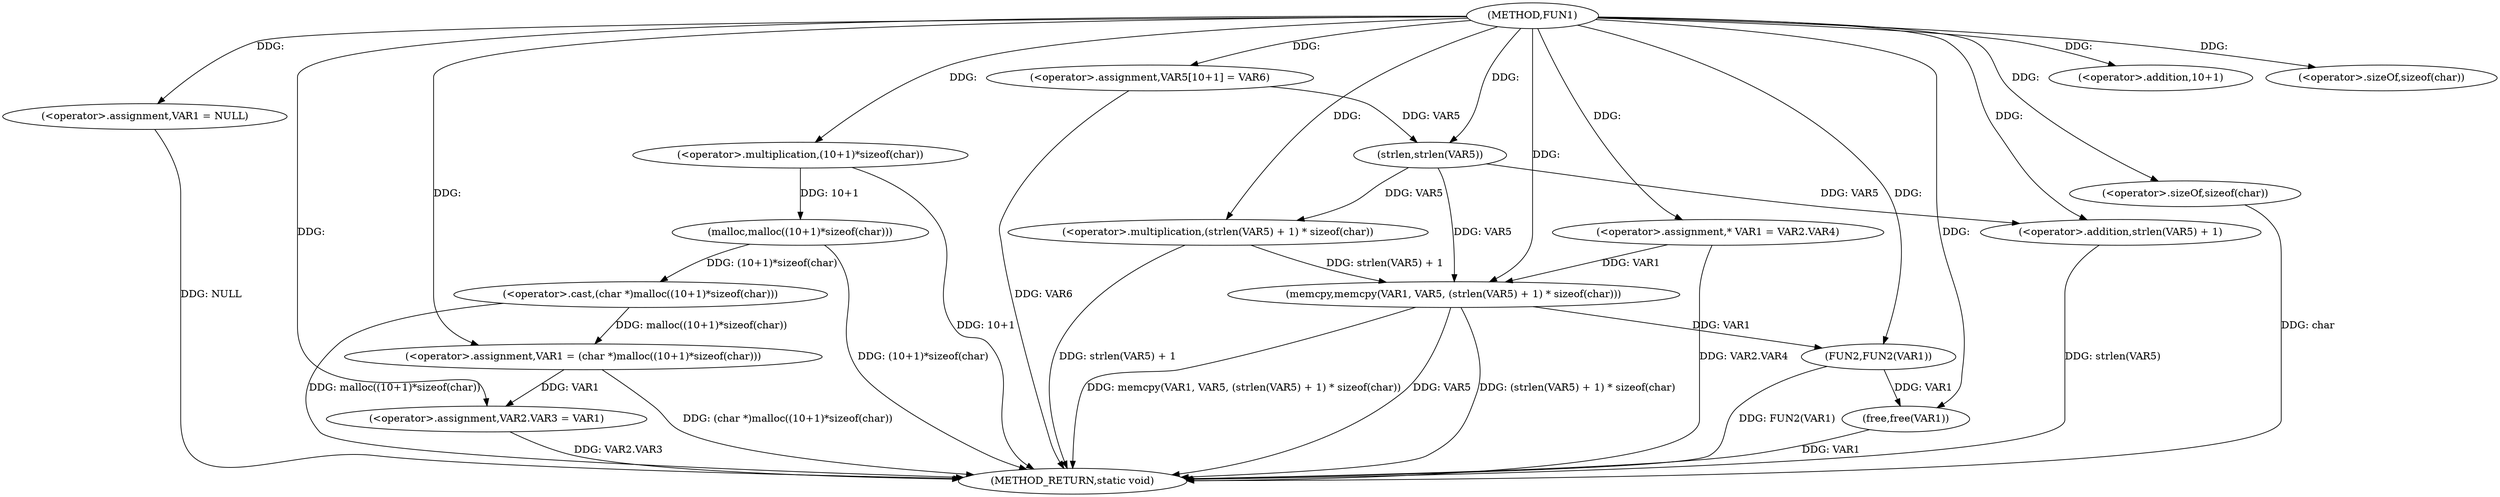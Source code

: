 digraph FUN1 {  
"1000100" [label = "(METHOD,FUN1)" ]
"1000149" [label = "(METHOD_RETURN,static void)" ]
"1000104" [label = "(<operator>.assignment,VAR1 = NULL)" ]
"1000107" [label = "(<operator>.assignment,VAR1 = (char *)malloc((10+1)*sizeof(char)))" ]
"1000109" [label = "(<operator>.cast,(char *)malloc((10+1)*sizeof(char)))" ]
"1000111" [label = "(malloc,malloc((10+1)*sizeof(char)))" ]
"1000112" [label = "(<operator>.multiplication,(10+1)*sizeof(char))" ]
"1000113" [label = "(<operator>.addition,10+1)" ]
"1000116" [label = "(<operator>.sizeOf,sizeof(char))" ]
"1000118" [label = "(<operator>.assignment,VAR2.VAR3 = VAR1)" ]
"1000125" [label = "(<operator>.assignment,* VAR1 = VAR2.VAR4)" ]
"1000132" [label = "(<operator>.assignment,VAR5[10+1] = VAR6)" ]
"1000135" [label = "(memcpy,memcpy(VAR1, VAR5, (strlen(VAR5) + 1) * sizeof(char)))" ]
"1000138" [label = "(<operator>.multiplication,(strlen(VAR5) + 1) * sizeof(char))" ]
"1000139" [label = "(<operator>.addition,strlen(VAR5) + 1)" ]
"1000140" [label = "(strlen,strlen(VAR5))" ]
"1000143" [label = "(<operator>.sizeOf,sizeof(char))" ]
"1000145" [label = "(FUN2,FUN2(VAR1))" ]
"1000147" [label = "(free,free(VAR1))" ]
  "1000139" -> "1000149"  [ label = "DDG: strlen(VAR5)"] 
  "1000147" -> "1000149"  [ label = "DDG: VAR1"] 
  "1000125" -> "1000149"  [ label = "DDG: VAR2.VAR4"] 
  "1000111" -> "1000149"  [ label = "DDG: (10+1)*sizeof(char)"] 
  "1000135" -> "1000149"  [ label = "DDG: (strlen(VAR5) + 1) * sizeof(char)"] 
  "1000118" -> "1000149"  [ label = "DDG: VAR2.VAR3"] 
  "1000138" -> "1000149"  [ label = "DDG: strlen(VAR5) + 1"] 
  "1000143" -> "1000149"  [ label = "DDG: char"] 
  "1000132" -> "1000149"  [ label = "DDG: VAR6"] 
  "1000135" -> "1000149"  [ label = "DDG: memcpy(VAR1, VAR5, (strlen(VAR5) + 1) * sizeof(char))"] 
  "1000112" -> "1000149"  [ label = "DDG: 10+1"] 
  "1000145" -> "1000149"  [ label = "DDG: FUN2(VAR1)"] 
  "1000109" -> "1000149"  [ label = "DDG: malloc((10+1)*sizeof(char))"] 
  "1000135" -> "1000149"  [ label = "DDG: VAR5"] 
  "1000104" -> "1000149"  [ label = "DDG: NULL"] 
  "1000107" -> "1000149"  [ label = "DDG: (char *)malloc((10+1)*sizeof(char))"] 
  "1000100" -> "1000104"  [ label = "DDG: "] 
  "1000109" -> "1000107"  [ label = "DDG: malloc((10+1)*sizeof(char))"] 
  "1000100" -> "1000107"  [ label = "DDG: "] 
  "1000111" -> "1000109"  [ label = "DDG: (10+1)*sizeof(char)"] 
  "1000112" -> "1000111"  [ label = "DDG: 10+1"] 
  "1000100" -> "1000112"  [ label = "DDG: "] 
  "1000100" -> "1000113"  [ label = "DDG: "] 
  "1000100" -> "1000116"  [ label = "DDG: "] 
  "1000107" -> "1000118"  [ label = "DDG: VAR1"] 
  "1000100" -> "1000118"  [ label = "DDG: "] 
  "1000100" -> "1000125"  [ label = "DDG: "] 
  "1000100" -> "1000132"  [ label = "DDG: "] 
  "1000125" -> "1000135"  [ label = "DDG: VAR1"] 
  "1000100" -> "1000135"  [ label = "DDG: "] 
  "1000140" -> "1000135"  [ label = "DDG: VAR5"] 
  "1000138" -> "1000135"  [ label = "DDG: strlen(VAR5) + 1"] 
  "1000140" -> "1000138"  [ label = "DDG: VAR5"] 
  "1000100" -> "1000138"  [ label = "DDG: "] 
  "1000140" -> "1000139"  [ label = "DDG: VAR5"] 
  "1000132" -> "1000140"  [ label = "DDG: VAR5"] 
  "1000100" -> "1000140"  [ label = "DDG: "] 
  "1000100" -> "1000139"  [ label = "DDG: "] 
  "1000100" -> "1000143"  [ label = "DDG: "] 
  "1000135" -> "1000145"  [ label = "DDG: VAR1"] 
  "1000100" -> "1000145"  [ label = "DDG: "] 
  "1000145" -> "1000147"  [ label = "DDG: VAR1"] 
  "1000100" -> "1000147"  [ label = "DDG: "] 
}
